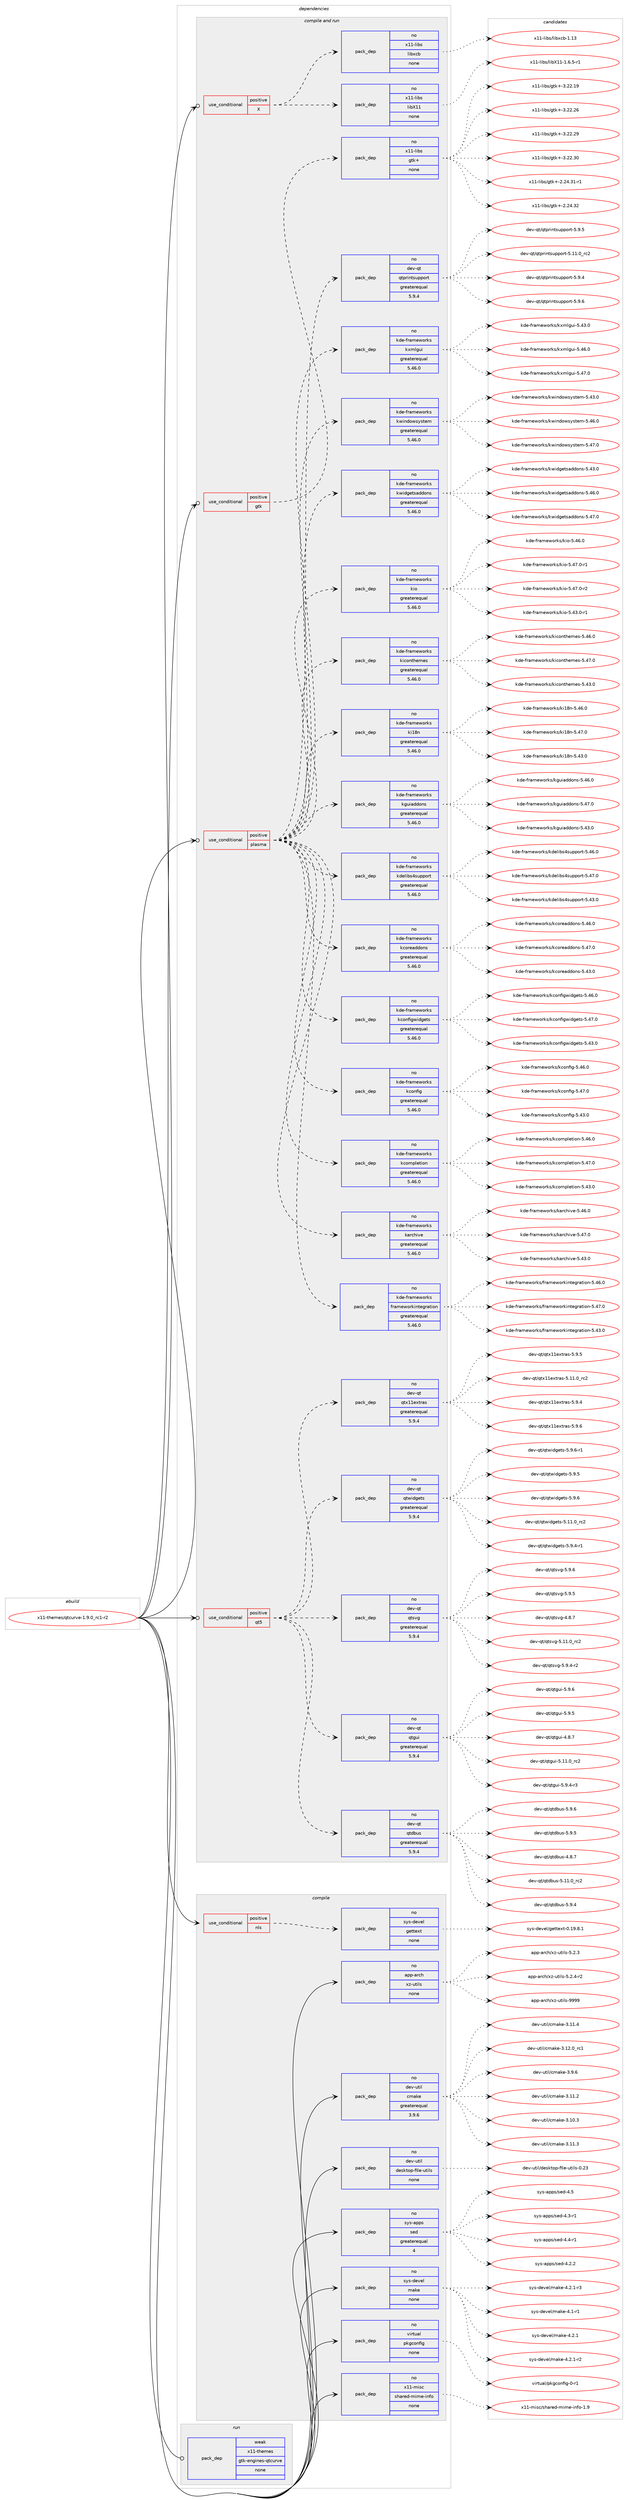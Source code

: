 digraph prolog {

# *************
# Graph options
# *************

newrank=true;
concentrate=true;
compound=true;
graph [rankdir=LR,fontname=Helvetica,fontsize=10,ranksep=1.5];#, ranksep=2.5, nodesep=0.2];
edge  [arrowhead=vee];
node  [fontname=Helvetica,fontsize=10];

# **********
# The ebuild
# **********

subgraph cluster_leftcol {
color=gray;
rank=same;
label=<<i>ebuild</i>>;
id [label="x11-themes/qtcurve-1.9.0_rc1-r2", color=red, width=4, href="../x11-themes/qtcurve-1.9.0_rc1-r2.svg"];
}

# ****************
# The dependencies
# ****************

subgraph cluster_midcol {
color=gray;
label=<<i>dependencies</i>>;
subgraph cluster_compile {
fillcolor="#eeeeee";
style=filled;
label=<<i>compile</i>>;
subgraph cond1849 {
dependency9063 [label=<<TABLE BORDER="0" CELLBORDER="1" CELLSPACING="0" CELLPADDING="4"><TR><TD ROWSPAN="3" CELLPADDING="10">use_conditional</TD></TR><TR><TD>positive</TD></TR><TR><TD>nls</TD></TR></TABLE>>, shape=none, color=red];
subgraph pack7072 {
dependency9064 [label=<<TABLE BORDER="0" CELLBORDER="1" CELLSPACING="0" CELLPADDING="4" WIDTH="220"><TR><TD ROWSPAN="6" CELLPADDING="30">pack_dep</TD></TR><TR><TD WIDTH="110">no</TD></TR><TR><TD>sys-devel</TD></TR><TR><TD>gettext</TD></TR><TR><TD>none</TD></TR><TR><TD></TD></TR></TABLE>>, shape=none, color=blue];
}
dependency9063:e -> dependency9064:w [weight=20,style="dashed",arrowhead="vee"];
}
id:e -> dependency9063:w [weight=20,style="solid",arrowhead="vee"];
subgraph pack7073 {
dependency9065 [label=<<TABLE BORDER="0" CELLBORDER="1" CELLSPACING="0" CELLPADDING="4" WIDTH="220"><TR><TD ROWSPAN="6" CELLPADDING="30">pack_dep</TD></TR><TR><TD WIDTH="110">no</TD></TR><TR><TD>app-arch</TD></TR><TR><TD>xz-utils</TD></TR><TR><TD>none</TD></TR><TR><TD></TD></TR></TABLE>>, shape=none, color=blue];
}
id:e -> dependency9065:w [weight=20,style="solid",arrowhead="vee"];
subgraph pack7074 {
dependency9066 [label=<<TABLE BORDER="0" CELLBORDER="1" CELLSPACING="0" CELLPADDING="4" WIDTH="220"><TR><TD ROWSPAN="6" CELLPADDING="30">pack_dep</TD></TR><TR><TD WIDTH="110">no</TD></TR><TR><TD>dev-util</TD></TR><TR><TD>cmake</TD></TR><TR><TD>greaterequal</TD></TR><TR><TD>3.9.6</TD></TR></TABLE>>, shape=none, color=blue];
}
id:e -> dependency9066:w [weight=20,style="solid",arrowhead="vee"];
subgraph pack7075 {
dependency9067 [label=<<TABLE BORDER="0" CELLBORDER="1" CELLSPACING="0" CELLPADDING="4" WIDTH="220"><TR><TD ROWSPAN="6" CELLPADDING="30">pack_dep</TD></TR><TR><TD WIDTH="110">no</TD></TR><TR><TD>dev-util</TD></TR><TR><TD>desktop-file-utils</TD></TR><TR><TD>none</TD></TR><TR><TD></TD></TR></TABLE>>, shape=none, color=blue];
}
id:e -> dependency9067:w [weight=20,style="solid",arrowhead="vee"];
subgraph pack7076 {
dependency9068 [label=<<TABLE BORDER="0" CELLBORDER="1" CELLSPACING="0" CELLPADDING="4" WIDTH="220"><TR><TD ROWSPAN="6" CELLPADDING="30">pack_dep</TD></TR><TR><TD WIDTH="110">no</TD></TR><TR><TD>sys-apps</TD></TR><TR><TD>sed</TD></TR><TR><TD>greaterequal</TD></TR><TR><TD>4</TD></TR></TABLE>>, shape=none, color=blue];
}
id:e -> dependency9068:w [weight=20,style="solid",arrowhead="vee"];
subgraph pack7077 {
dependency9069 [label=<<TABLE BORDER="0" CELLBORDER="1" CELLSPACING="0" CELLPADDING="4" WIDTH="220"><TR><TD ROWSPAN="6" CELLPADDING="30">pack_dep</TD></TR><TR><TD WIDTH="110">no</TD></TR><TR><TD>sys-devel</TD></TR><TR><TD>make</TD></TR><TR><TD>none</TD></TR><TR><TD></TD></TR></TABLE>>, shape=none, color=blue];
}
id:e -> dependency9069:w [weight=20,style="solid",arrowhead="vee"];
subgraph pack7078 {
dependency9070 [label=<<TABLE BORDER="0" CELLBORDER="1" CELLSPACING="0" CELLPADDING="4" WIDTH="220"><TR><TD ROWSPAN="6" CELLPADDING="30">pack_dep</TD></TR><TR><TD WIDTH="110">no</TD></TR><TR><TD>virtual</TD></TR><TR><TD>pkgconfig</TD></TR><TR><TD>none</TD></TR><TR><TD></TD></TR></TABLE>>, shape=none, color=blue];
}
id:e -> dependency9070:w [weight=20,style="solid",arrowhead="vee"];
subgraph pack7079 {
dependency9071 [label=<<TABLE BORDER="0" CELLBORDER="1" CELLSPACING="0" CELLPADDING="4" WIDTH="220"><TR><TD ROWSPAN="6" CELLPADDING="30">pack_dep</TD></TR><TR><TD WIDTH="110">no</TD></TR><TR><TD>x11-misc</TD></TR><TR><TD>shared-mime-info</TD></TR><TR><TD>none</TD></TR><TR><TD></TD></TR></TABLE>>, shape=none, color=blue];
}
id:e -> dependency9071:w [weight=20,style="solid",arrowhead="vee"];
}
subgraph cluster_compileandrun {
fillcolor="#eeeeee";
style=filled;
label=<<i>compile and run</i>>;
subgraph cond1850 {
dependency9072 [label=<<TABLE BORDER="0" CELLBORDER="1" CELLSPACING="0" CELLPADDING="4"><TR><TD ROWSPAN="3" CELLPADDING="10">use_conditional</TD></TR><TR><TD>positive</TD></TR><TR><TD>X</TD></TR></TABLE>>, shape=none, color=red];
subgraph pack7080 {
dependency9073 [label=<<TABLE BORDER="0" CELLBORDER="1" CELLSPACING="0" CELLPADDING="4" WIDTH="220"><TR><TD ROWSPAN="6" CELLPADDING="30">pack_dep</TD></TR><TR><TD WIDTH="110">no</TD></TR><TR><TD>x11-libs</TD></TR><TR><TD>libX11</TD></TR><TR><TD>none</TD></TR><TR><TD></TD></TR></TABLE>>, shape=none, color=blue];
}
dependency9072:e -> dependency9073:w [weight=20,style="dashed",arrowhead="vee"];
subgraph pack7081 {
dependency9074 [label=<<TABLE BORDER="0" CELLBORDER="1" CELLSPACING="0" CELLPADDING="4" WIDTH="220"><TR><TD ROWSPAN="6" CELLPADDING="30">pack_dep</TD></TR><TR><TD WIDTH="110">no</TD></TR><TR><TD>x11-libs</TD></TR><TR><TD>libxcb</TD></TR><TR><TD>none</TD></TR><TR><TD></TD></TR></TABLE>>, shape=none, color=blue];
}
dependency9072:e -> dependency9074:w [weight=20,style="dashed",arrowhead="vee"];
}
id:e -> dependency9072:w [weight=20,style="solid",arrowhead="odotvee"];
subgraph cond1851 {
dependency9075 [label=<<TABLE BORDER="0" CELLBORDER="1" CELLSPACING="0" CELLPADDING="4"><TR><TD ROWSPAN="3" CELLPADDING="10">use_conditional</TD></TR><TR><TD>positive</TD></TR><TR><TD>gtk</TD></TR></TABLE>>, shape=none, color=red];
subgraph pack7082 {
dependency9076 [label=<<TABLE BORDER="0" CELLBORDER="1" CELLSPACING="0" CELLPADDING="4" WIDTH="220"><TR><TD ROWSPAN="6" CELLPADDING="30">pack_dep</TD></TR><TR><TD WIDTH="110">no</TD></TR><TR><TD>x11-libs</TD></TR><TR><TD>gtk+</TD></TR><TR><TD>none</TD></TR><TR><TD></TD></TR></TABLE>>, shape=none, color=blue];
}
dependency9075:e -> dependency9076:w [weight=20,style="dashed",arrowhead="vee"];
}
id:e -> dependency9075:w [weight=20,style="solid",arrowhead="odotvee"];
subgraph cond1852 {
dependency9077 [label=<<TABLE BORDER="0" CELLBORDER="1" CELLSPACING="0" CELLPADDING="4"><TR><TD ROWSPAN="3" CELLPADDING="10">use_conditional</TD></TR><TR><TD>positive</TD></TR><TR><TD>plasma</TD></TR></TABLE>>, shape=none, color=red];
subgraph pack7083 {
dependency9078 [label=<<TABLE BORDER="0" CELLBORDER="1" CELLSPACING="0" CELLPADDING="4" WIDTH="220"><TR><TD ROWSPAN="6" CELLPADDING="30">pack_dep</TD></TR><TR><TD WIDTH="110">no</TD></TR><TR><TD>kde-frameworks</TD></TR><TR><TD>frameworkintegration</TD></TR><TR><TD>greaterequal</TD></TR><TR><TD>5.46.0</TD></TR></TABLE>>, shape=none, color=blue];
}
dependency9077:e -> dependency9078:w [weight=20,style="dashed",arrowhead="vee"];
subgraph pack7084 {
dependency9079 [label=<<TABLE BORDER="0" CELLBORDER="1" CELLSPACING="0" CELLPADDING="4" WIDTH="220"><TR><TD ROWSPAN="6" CELLPADDING="30">pack_dep</TD></TR><TR><TD WIDTH="110">no</TD></TR><TR><TD>kde-frameworks</TD></TR><TR><TD>karchive</TD></TR><TR><TD>greaterequal</TD></TR><TR><TD>5.46.0</TD></TR></TABLE>>, shape=none, color=blue];
}
dependency9077:e -> dependency9079:w [weight=20,style="dashed",arrowhead="vee"];
subgraph pack7085 {
dependency9080 [label=<<TABLE BORDER="0" CELLBORDER="1" CELLSPACING="0" CELLPADDING="4" WIDTH="220"><TR><TD ROWSPAN="6" CELLPADDING="30">pack_dep</TD></TR><TR><TD WIDTH="110">no</TD></TR><TR><TD>kde-frameworks</TD></TR><TR><TD>kcompletion</TD></TR><TR><TD>greaterequal</TD></TR><TR><TD>5.46.0</TD></TR></TABLE>>, shape=none, color=blue];
}
dependency9077:e -> dependency9080:w [weight=20,style="dashed",arrowhead="vee"];
subgraph pack7086 {
dependency9081 [label=<<TABLE BORDER="0" CELLBORDER="1" CELLSPACING="0" CELLPADDING="4" WIDTH="220"><TR><TD ROWSPAN="6" CELLPADDING="30">pack_dep</TD></TR><TR><TD WIDTH="110">no</TD></TR><TR><TD>kde-frameworks</TD></TR><TR><TD>kconfig</TD></TR><TR><TD>greaterequal</TD></TR><TR><TD>5.46.0</TD></TR></TABLE>>, shape=none, color=blue];
}
dependency9077:e -> dependency9081:w [weight=20,style="dashed",arrowhead="vee"];
subgraph pack7087 {
dependency9082 [label=<<TABLE BORDER="0" CELLBORDER="1" CELLSPACING="0" CELLPADDING="4" WIDTH="220"><TR><TD ROWSPAN="6" CELLPADDING="30">pack_dep</TD></TR><TR><TD WIDTH="110">no</TD></TR><TR><TD>kde-frameworks</TD></TR><TR><TD>kconfigwidgets</TD></TR><TR><TD>greaterequal</TD></TR><TR><TD>5.46.0</TD></TR></TABLE>>, shape=none, color=blue];
}
dependency9077:e -> dependency9082:w [weight=20,style="dashed",arrowhead="vee"];
subgraph pack7088 {
dependency9083 [label=<<TABLE BORDER="0" CELLBORDER="1" CELLSPACING="0" CELLPADDING="4" WIDTH="220"><TR><TD ROWSPAN="6" CELLPADDING="30">pack_dep</TD></TR><TR><TD WIDTH="110">no</TD></TR><TR><TD>kde-frameworks</TD></TR><TR><TD>kcoreaddons</TD></TR><TR><TD>greaterequal</TD></TR><TR><TD>5.46.0</TD></TR></TABLE>>, shape=none, color=blue];
}
dependency9077:e -> dependency9083:w [weight=20,style="dashed",arrowhead="vee"];
subgraph pack7089 {
dependency9084 [label=<<TABLE BORDER="0" CELLBORDER="1" CELLSPACING="0" CELLPADDING="4" WIDTH="220"><TR><TD ROWSPAN="6" CELLPADDING="30">pack_dep</TD></TR><TR><TD WIDTH="110">no</TD></TR><TR><TD>kde-frameworks</TD></TR><TR><TD>kdelibs4support</TD></TR><TR><TD>greaterequal</TD></TR><TR><TD>5.46.0</TD></TR></TABLE>>, shape=none, color=blue];
}
dependency9077:e -> dependency9084:w [weight=20,style="dashed",arrowhead="vee"];
subgraph pack7090 {
dependency9085 [label=<<TABLE BORDER="0" CELLBORDER="1" CELLSPACING="0" CELLPADDING="4" WIDTH="220"><TR><TD ROWSPAN="6" CELLPADDING="30">pack_dep</TD></TR><TR><TD WIDTH="110">no</TD></TR><TR><TD>kde-frameworks</TD></TR><TR><TD>kguiaddons</TD></TR><TR><TD>greaterequal</TD></TR><TR><TD>5.46.0</TD></TR></TABLE>>, shape=none, color=blue];
}
dependency9077:e -> dependency9085:w [weight=20,style="dashed",arrowhead="vee"];
subgraph pack7091 {
dependency9086 [label=<<TABLE BORDER="0" CELLBORDER="1" CELLSPACING="0" CELLPADDING="4" WIDTH="220"><TR><TD ROWSPAN="6" CELLPADDING="30">pack_dep</TD></TR><TR><TD WIDTH="110">no</TD></TR><TR><TD>kde-frameworks</TD></TR><TR><TD>ki18n</TD></TR><TR><TD>greaterequal</TD></TR><TR><TD>5.46.0</TD></TR></TABLE>>, shape=none, color=blue];
}
dependency9077:e -> dependency9086:w [weight=20,style="dashed",arrowhead="vee"];
subgraph pack7092 {
dependency9087 [label=<<TABLE BORDER="0" CELLBORDER="1" CELLSPACING="0" CELLPADDING="4" WIDTH="220"><TR><TD ROWSPAN="6" CELLPADDING="30">pack_dep</TD></TR><TR><TD WIDTH="110">no</TD></TR><TR><TD>kde-frameworks</TD></TR><TR><TD>kiconthemes</TD></TR><TR><TD>greaterequal</TD></TR><TR><TD>5.46.0</TD></TR></TABLE>>, shape=none, color=blue];
}
dependency9077:e -> dependency9087:w [weight=20,style="dashed",arrowhead="vee"];
subgraph pack7093 {
dependency9088 [label=<<TABLE BORDER="0" CELLBORDER="1" CELLSPACING="0" CELLPADDING="4" WIDTH="220"><TR><TD ROWSPAN="6" CELLPADDING="30">pack_dep</TD></TR><TR><TD WIDTH="110">no</TD></TR><TR><TD>kde-frameworks</TD></TR><TR><TD>kio</TD></TR><TR><TD>greaterequal</TD></TR><TR><TD>5.46.0</TD></TR></TABLE>>, shape=none, color=blue];
}
dependency9077:e -> dependency9088:w [weight=20,style="dashed",arrowhead="vee"];
subgraph pack7094 {
dependency9089 [label=<<TABLE BORDER="0" CELLBORDER="1" CELLSPACING="0" CELLPADDING="4" WIDTH="220"><TR><TD ROWSPAN="6" CELLPADDING="30">pack_dep</TD></TR><TR><TD WIDTH="110">no</TD></TR><TR><TD>kde-frameworks</TD></TR><TR><TD>kwidgetsaddons</TD></TR><TR><TD>greaterequal</TD></TR><TR><TD>5.46.0</TD></TR></TABLE>>, shape=none, color=blue];
}
dependency9077:e -> dependency9089:w [weight=20,style="dashed",arrowhead="vee"];
subgraph pack7095 {
dependency9090 [label=<<TABLE BORDER="0" CELLBORDER="1" CELLSPACING="0" CELLPADDING="4" WIDTH="220"><TR><TD ROWSPAN="6" CELLPADDING="30">pack_dep</TD></TR><TR><TD WIDTH="110">no</TD></TR><TR><TD>kde-frameworks</TD></TR><TR><TD>kwindowsystem</TD></TR><TR><TD>greaterequal</TD></TR><TR><TD>5.46.0</TD></TR></TABLE>>, shape=none, color=blue];
}
dependency9077:e -> dependency9090:w [weight=20,style="dashed",arrowhead="vee"];
subgraph pack7096 {
dependency9091 [label=<<TABLE BORDER="0" CELLBORDER="1" CELLSPACING="0" CELLPADDING="4" WIDTH="220"><TR><TD ROWSPAN="6" CELLPADDING="30">pack_dep</TD></TR><TR><TD WIDTH="110">no</TD></TR><TR><TD>kde-frameworks</TD></TR><TR><TD>kxmlgui</TD></TR><TR><TD>greaterequal</TD></TR><TR><TD>5.46.0</TD></TR></TABLE>>, shape=none, color=blue];
}
dependency9077:e -> dependency9091:w [weight=20,style="dashed",arrowhead="vee"];
subgraph pack7097 {
dependency9092 [label=<<TABLE BORDER="0" CELLBORDER="1" CELLSPACING="0" CELLPADDING="4" WIDTH="220"><TR><TD ROWSPAN="6" CELLPADDING="30">pack_dep</TD></TR><TR><TD WIDTH="110">no</TD></TR><TR><TD>dev-qt</TD></TR><TR><TD>qtprintsupport</TD></TR><TR><TD>greaterequal</TD></TR><TR><TD>5.9.4</TD></TR></TABLE>>, shape=none, color=blue];
}
dependency9077:e -> dependency9092:w [weight=20,style="dashed",arrowhead="vee"];
}
id:e -> dependency9077:w [weight=20,style="solid",arrowhead="odotvee"];
subgraph cond1853 {
dependency9093 [label=<<TABLE BORDER="0" CELLBORDER="1" CELLSPACING="0" CELLPADDING="4"><TR><TD ROWSPAN="3" CELLPADDING="10">use_conditional</TD></TR><TR><TD>positive</TD></TR><TR><TD>qt5</TD></TR></TABLE>>, shape=none, color=red];
subgraph pack7098 {
dependency9094 [label=<<TABLE BORDER="0" CELLBORDER="1" CELLSPACING="0" CELLPADDING="4" WIDTH="220"><TR><TD ROWSPAN="6" CELLPADDING="30">pack_dep</TD></TR><TR><TD WIDTH="110">no</TD></TR><TR><TD>dev-qt</TD></TR><TR><TD>qtdbus</TD></TR><TR><TD>greaterequal</TD></TR><TR><TD>5.9.4</TD></TR></TABLE>>, shape=none, color=blue];
}
dependency9093:e -> dependency9094:w [weight=20,style="dashed",arrowhead="vee"];
subgraph pack7099 {
dependency9095 [label=<<TABLE BORDER="0" CELLBORDER="1" CELLSPACING="0" CELLPADDING="4" WIDTH="220"><TR><TD ROWSPAN="6" CELLPADDING="30">pack_dep</TD></TR><TR><TD WIDTH="110">no</TD></TR><TR><TD>dev-qt</TD></TR><TR><TD>qtgui</TD></TR><TR><TD>greaterequal</TD></TR><TR><TD>5.9.4</TD></TR></TABLE>>, shape=none, color=blue];
}
dependency9093:e -> dependency9095:w [weight=20,style="dashed",arrowhead="vee"];
subgraph pack7100 {
dependency9096 [label=<<TABLE BORDER="0" CELLBORDER="1" CELLSPACING="0" CELLPADDING="4" WIDTH="220"><TR><TD ROWSPAN="6" CELLPADDING="30">pack_dep</TD></TR><TR><TD WIDTH="110">no</TD></TR><TR><TD>dev-qt</TD></TR><TR><TD>qtsvg</TD></TR><TR><TD>greaterequal</TD></TR><TR><TD>5.9.4</TD></TR></TABLE>>, shape=none, color=blue];
}
dependency9093:e -> dependency9096:w [weight=20,style="dashed",arrowhead="vee"];
subgraph pack7101 {
dependency9097 [label=<<TABLE BORDER="0" CELLBORDER="1" CELLSPACING="0" CELLPADDING="4" WIDTH="220"><TR><TD ROWSPAN="6" CELLPADDING="30">pack_dep</TD></TR><TR><TD WIDTH="110">no</TD></TR><TR><TD>dev-qt</TD></TR><TR><TD>qtwidgets</TD></TR><TR><TD>greaterequal</TD></TR><TR><TD>5.9.4</TD></TR></TABLE>>, shape=none, color=blue];
}
dependency9093:e -> dependency9097:w [weight=20,style="dashed",arrowhead="vee"];
subgraph pack7102 {
dependency9098 [label=<<TABLE BORDER="0" CELLBORDER="1" CELLSPACING="0" CELLPADDING="4" WIDTH="220"><TR><TD ROWSPAN="6" CELLPADDING="30">pack_dep</TD></TR><TR><TD WIDTH="110">no</TD></TR><TR><TD>dev-qt</TD></TR><TR><TD>qtx11extras</TD></TR><TR><TD>greaterequal</TD></TR><TR><TD>5.9.4</TD></TR></TABLE>>, shape=none, color=blue];
}
dependency9093:e -> dependency9098:w [weight=20,style="dashed",arrowhead="vee"];
}
id:e -> dependency9093:w [weight=20,style="solid",arrowhead="odotvee"];
}
subgraph cluster_run {
fillcolor="#eeeeee";
style=filled;
label=<<i>run</i>>;
subgraph pack7103 {
dependency9099 [label=<<TABLE BORDER="0" CELLBORDER="1" CELLSPACING="0" CELLPADDING="4" WIDTH="220"><TR><TD ROWSPAN="6" CELLPADDING="30">pack_dep</TD></TR><TR><TD WIDTH="110">weak</TD></TR><TR><TD>x11-themes</TD></TR><TR><TD>gtk-engines-qtcurve</TD></TR><TR><TD>none</TD></TR><TR><TD></TD></TR></TABLE>>, shape=none, color=blue];
}
id:e -> dependency9099:w [weight=20,style="solid",arrowhead="odot"];
}
}

# **************
# The candidates
# **************

subgraph cluster_choices {
rank=same;
color=gray;
label=<<i>candidates</i>>;

subgraph choice7072 {
color=black;
nodesep=1;
choice1151211154510010111810110847103101116116101120116454846495746564649 [label="sys-devel/gettext-0.19.8.1", color=red, width=4,href="../sys-devel/gettext-0.19.8.1.svg"];
dependency9064:e -> choice1151211154510010111810110847103101116116101120116454846495746564649:w [style=dotted,weight="100"];
}
subgraph choice7073 {
color=black;
nodesep=1;
choice971121124597114991044712012245117116105108115455346504651 [label="app-arch/xz-utils-5.2.3", color=red, width=4,href="../app-arch/xz-utils-5.2.3.svg"];
choice9711211245971149910447120122451171161051081154553465046524511450 [label="app-arch/xz-utils-5.2.4-r2", color=red, width=4,href="../app-arch/xz-utils-5.2.4-r2.svg"];
choice9711211245971149910447120122451171161051081154557575757 [label="app-arch/xz-utils-9999", color=red, width=4,href="../app-arch/xz-utils-9999.svg"];
dependency9065:e -> choice971121124597114991044712012245117116105108115455346504651:w [style=dotted,weight="100"];
dependency9065:e -> choice9711211245971149910447120122451171161051081154553465046524511450:w [style=dotted,weight="100"];
dependency9065:e -> choice9711211245971149910447120122451171161051081154557575757:w [style=dotted,weight="100"];
}
subgraph choice7074 {
color=black;
nodesep=1;
choice1001011184511711610510847991099710710145514649494650 [label="dev-util/cmake-3.11.2", color=red, width=4,href="../dev-util/cmake-3.11.2.svg"];
choice1001011184511711610510847991099710710145514649484651 [label="dev-util/cmake-3.10.3", color=red, width=4,href="../dev-util/cmake-3.10.3.svg"];
choice1001011184511711610510847991099710710145514649494651 [label="dev-util/cmake-3.11.3", color=red, width=4,href="../dev-util/cmake-3.11.3.svg"];
choice1001011184511711610510847991099710710145514649494652 [label="dev-util/cmake-3.11.4", color=red, width=4,href="../dev-util/cmake-3.11.4.svg"];
choice1001011184511711610510847991099710710145514649504648951149949 [label="dev-util/cmake-3.12.0_rc1", color=red, width=4,href="../dev-util/cmake-3.12.0_rc1.svg"];
choice10010111845117116105108479910997107101455146574654 [label="dev-util/cmake-3.9.6", color=red, width=4,href="../dev-util/cmake-3.9.6.svg"];
dependency9066:e -> choice1001011184511711610510847991099710710145514649494650:w [style=dotted,weight="100"];
dependency9066:e -> choice1001011184511711610510847991099710710145514649484651:w [style=dotted,weight="100"];
dependency9066:e -> choice1001011184511711610510847991099710710145514649494651:w [style=dotted,weight="100"];
dependency9066:e -> choice1001011184511711610510847991099710710145514649494652:w [style=dotted,weight="100"];
dependency9066:e -> choice1001011184511711610510847991099710710145514649504648951149949:w [style=dotted,weight="100"];
dependency9066:e -> choice10010111845117116105108479910997107101455146574654:w [style=dotted,weight="100"];
}
subgraph choice7075 {
color=black;
nodesep=1;
choice100101118451171161051084710010111510711611111245102105108101451171161051081154548465051 [label="dev-util/desktop-file-utils-0.23", color=red, width=4,href="../dev-util/desktop-file-utils-0.23.svg"];
dependency9067:e -> choice100101118451171161051084710010111510711611111245102105108101451171161051081154548465051:w [style=dotted,weight="100"];
}
subgraph choice7076 {
color=black;
nodesep=1;
choice115121115459711211211547115101100455246514511449 [label="sys-apps/sed-4.3-r1", color=red, width=4,href="../sys-apps/sed-4.3-r1.svg"];
choice115121115459711211211547115101100455246524511449 [label="sys-apps/sed-4.4-r1", color=red, width=4,href="../sys-apps/sed-4.4-r1.svg"];
choice115121115459711211211547115101100455246504650 [label="sys-apps/sed-4.2.2", color=red, width=4,href="../sys-apps/sed-4.2.2.svg"];
choice11512111545971121121154711510110045524653 [label="sys-apps/sed-4.5", color=red, width=4,href="../sys-apps/sed-4.5.svg"];
dependency9068:e -> choice115121115459711211211547115101100455246514511449:w [style=dotted,weight="100"];
dependency9068:e -> choice115121115459711211211547115101100455246524511449:w [style=dotted,weight="100"];
dependency9068:e -> choice115121115459711211211547115101100455246504650:w [style=dotted,weight="100"];
dependency9068:e -> choice11512111545971121121154711510110045524653:w [style=dotted,weight="100"];
}
subgraph choice7077 {
color=black;
nodesep=1;
choice115121115451001011181011084710997107101455246494511449 [label="sys-devel/make-4.1-r1", color=red, width=4,href="../sys-devel/make-4.1-r1.svg"];
choice115121115451001011181011084710997107101455246504649 [label="sys-devel/make-4.2.1", color=red, width=4,href="../sys-devel/make-4.2.1.svg"];
choice1151211154510010111810110847109971071014552465046494511450 [label="sys-devel/make-4.2.1-r2", color=red, width=4,href="../sys-devel/make-4.2.1-r2.svg"];
choice1151211154510010111810110847109971071014552465046494511451 [label="sys-devel/make-4.2.1-r3", color=red, width=4,href="../sys-devel/make-4.2.1-r3.svg"];
dependency9069:e -> choice115121115451001011181011084710997107101455246494511449:w [style=dotted,weight="100"];
dependency9069:e -> choice115121115451001011181011084710997107101455246504649:w [style=dotted,weight="100"];
dependency9069:e -> choice1151211154510010111810110847109971071014552465046494511450:w [style=dotted,weight="100"];
dependency9069:e -> choice1151211154510010111810110847109971071014552465046494511451:w [style=dotted,weight="100"];
}
subgraph choice7078 {
color=black;
nodesep=1;
choice11810511411611797108471121071039911111010210510345484511449 [label="virtual/pkgconfig-0-r1", color=red, width=4,href="../virtual/pkgconfig-0-r1.svg"];
dependency9070:e -> choice11810511411611797108471121071039911111010210510345484511449:w [style=dotted,weight="100"];
}
subgraph choice7079 {
color=black;
nodesep=1;
choice120494945109105115994711510497114101100451091051091014510511010211145494657 [label="x11-misc/shared-mime-info-1.9", color=red, width=4,href="../x11-misc/shared-mime-info-1.9.svg"];
dependency9071:e -> choice120494945109105115994711510497114101100451091051091014510511010211145494657:w [style=dotted,weight="100"];
}
subgraph choice7080 {
color=black;
nodesep=1;
choice1204949451081059811547108105988849494549465446534511449 [label="x11-libs/libX11-1.6.5-r1", color=red, width=4,href="../x11-libs/libX11-1.6.5-r1.svg"];
dependency9073:e -> choice1204949451081059811547108105988849494549465446534511449:w [style=dotted,weight="100"];
}
subgraph choice7081 {
color=black;
nodesep=1;
choice12049494510810598115471081059812099984549464951 [label="x11-libs/libxcb-1.13", color=red, width=4,href="../x11-libs/libxcb-1.13.svg"];
dependency9074:e -> choice12049494510810598115471081059812099984549464951:w [style=dotted,weight="100"];
}
subgraph choice7082 {
color=black;
nodesep=1;
choice12049494510810598115471031161074345504650524651494511449 [label="x11-libs/gtk+-2.24.31-r1", color=red, width=4,href="../x11-libs/gtk+-2.24.31-r1.svg"];
choice1204949451081059811547103116107434550465052465150 [label="x11-libs/gtk+-2.24.32", color=red, width=4,href="../x11-libs/gtk+-2.24.32.svg"];
choice1204949451081059811547103116107434551465050464957 [label="x11-libs/gtk+-3.22.19", color=red, width=4,href="../x11-libs/gtk+-3.22.19.svg"];
choice1204949451081059811547103116107434551465050465054 [label="x11-libs/gtk+-3.22.26", color=red, width=4,href="../x11-libs/gtk+-3.22.26.svg"];
choice1204949451081059811547103116107434551465050465057 [label="x11-libs/gtk+-3.22.29", color=red, width=4,href="../x11-libs/gtk+-3.22.29.svg"];
choice1204949451081059811547103116107434551465050465148 [label="x11-libs/gtk+-3.22.30", color=red, width=4,href="../x11-libs/gtk+-3.22.30.svg"];
dependency9076:e -> choice12049494510810598115471031161074345504650524651494511449:w [style=dotted,weight="100"];
dependency9076:e -> choice1204949451081059811547103116107434550465052465150:w [style=dotted,weight="100"];
dependency9076:e -> choice1204949451081059811547103116107434551465050464957:w [style=dotted,weight="100"];
dependency9076:e -> choice1204949451081059811547103116107434551465050465054:w [style=dotted,weight="100"];
dependency9076:e -> choice1204949451081059811547103116107434551465050465057:w [style=dotted,weight="100"];
dependency9076:e -> choice1204949451081059811547103116107434551465050465148:w [style=dotted,weight="100"];
}
subgraph choice7083 {
color=black;
nodesep=1;
choice107100101451021149710910111911111410711547102114971091011191111141071051101161011031149711610511111045534652514648 [label="kde-frameworks/frameworkintegration-5.43.0", color=red, width=4,href="../kde-frameworks/frameworkintegration-5.43.0.svg"];
choice107100101451021149710910111911111410711547102114971091011191111141071051101161011031149711610511111045534652544648 [label="kde-frameworks/frameworkintegration-5.46.0", color=red, width=4,href="../kde-frameworks/frameworkintegration-5.46.0.svg"];
choice107100101451021149710910111911111410711547102114971091011191111141071051101161011031149711610511111045534652554648 [label="kde-frameworks/frameworkintegration-5.47.0", color=red, width=4,href="../kde-frameworks/frameworkintegration-5.47.0.svg"];
dependency9078:e -> choice107100101451021149710910111911111410711547102114971091011191111141071051101161011031149711610511111045534652514648:w [style=dotted,weight="100"];
dependency9078:e -> choice107100101451021149710910111911111410711547102114971091011191111141071051101161011031149711610511111045534652544648:w [style=dotted,weight="100"];
dependency9078:e -> choice107100101451021149710910111911111410711547102114971091011191111141071051101161011031149711610511111045534652554648:w [style=dotted,weight="100"];
}
subgraph choice7084 {
color=black;
nodesep=1;
choice107100101451021149710910111911111410711547107971149910410511810145534652514648 [label="kde-frameworks/karchive-5.43.0", color=red, width=4,href="../kde-frameworks/karchive-5.43.0.svg"];
choice107100101451021149710910111911111410711547107971149910410511810145534652544648 [label="kde-frameworks/karchive-5.46.0", color=red, width=4,href="../kde-frameworks/karchive-5.46.0.svg"];
choice107100101451021149710910111911111410711547107971149910410511810145534652554648 [label="kde-frameworks/karchive-5.47.0", color=red, width=4,href="../kde-frameworks/karchive-5.47.0.svg"];
dependency9079:e -> choice107100101451021149710910111911111410711547107971149910410511810145534652514648:w [style=dotted,weight="100"];
dependency9079:e -> choice107100101451021149710910111911111410711547107971149910410511810145534652544648:w [style=dotted,weight="100"];
dependency9079:e -> choice107100101451021149710910111911111410711547107971149910410511810145534652554648:w [style=dotted,weight="100"];
}
subgraph choice7085 {
color=black;
nodesep=1;
choice1071001014510211497109101119111114107115471079911110911210810111610511111045534652514648 [label="kde-frameworks/kcompletion-5.43.0", color=red, width=4,href="../kde-frameworks/kcompletion-5.43.0.svg"];
choice1071001014510211497109101119111114107115471079911110911210810111610511111045534652544648 [label="kde-frameworks/kcompletion-5.46.0", color=red, width=4,href="../kde-frameworks/kcompletion-5.46.0.svg"];
choice1071001014510211497109101119111114107115471079911110911210810111610511111045534652554648 [label="kde-frameworks/kcompletion-5.47.0", color=red, width=4,href="../kde-frameworks/kcompletion-5.47.0.svg"];
dependency9080:e -> choice1071001014510211497109101119111114107115471079911110911210810111610511111045534652514648:w [style=dotted,weight="100"];
dependency9080:e -> choice1071001014510211497109101119111114107115471079911110911210810111610511111045534652544648:w [style=dotted,weight="100"];
dependency9080:e -> choice1071001014510211497109101119111114107115471079911110911210810111610511111045534652554648:w [style=dotted,weight="100"];
}
subgraph choice7086 {
color=black;
nodesep=1;
choice1071001014510211497109101119111114107115471079911111010210510345534652514648 [label="kde-frameworks/kconfig-5.43.0", color=red, width=4,href="../kde-frameworks/kconfig-5.43.0.svg"];
choice1071001014510211497109101119111114107115471079911111010210510345534652544648 [label="kde-frameworks/kconfig-5.46.0", color=red, width=4,href="../kde-frameworks/kconfig-5.46.0.svg"];
choice1071001014510211497109101119111114107115471079911111010210510345534652554648 [label="kde-frameworks/kconfig-5.47.0", color=red, width=4,href="../kde-frameworks/kconfig-5.47.0.svg"];
dependency9081:e -> choice1071001014510211497109101119111114107115471079911111010210510345534652514648:w [style=dotted,weight="100"];
dependency9081:e -> choice1071001014510211497109101119111114107115471079911111010210510345534652544648:w [style=dotted,weight="100"];
dependency9081:e -> choice1071001014510211497109101119111114107115471079911111010210510345534652554648:w [style=dotted,weight="100"];
}
subgraph choice7087 {
color=black;
nodesep=1;
choice1071001014510211497109101119111114107115471079911111010210510311910510010310111611545534652514648 [label="kde-frameworks/kconfigwidgets-5.43.0", color=red, width=4,href="../kde-frameworks/kconfigwidgets-5.43.0.svg"];
choice1071001014510211497109101119111114107115471079911111010210510311910510010310111611545534652544648 [label="kde-frameworks/kconfigwidgets-5.46.0", color=red, width=4,href="../kde-frameworks/kconfigwidgets-5.46.0.svg"];
choice1071001014510211497109101119111114107115471079911111010210510311910510010310111611545534652554648 [label="kde-frameworks/kconfigwidgets-5.47.0", color=red, width=4,href="../kde-frameworks/kconfigwidgets-5.47.0.svg"];
dependency9082:e -> choice1071001014510211497109101119111114107115471079911111010210510311910510010310111611545534652514648:w [style=dotted,weight="100"];
dependency9082:e -> choice1071001014510211497109101119111114107115471079911111010210510311910510010310111611545534652544648:w [style=dotted,weight="100"];
dependency9082:e -> choice1071001014510211497109101119111114107115471079911111010210510311910510010310111611545534652554648:w [style=dotted,weight="100"];
}
subgraph choice7088 {
color=black;
nodesep=1;
choice107100101451021149710910111911111410711547107991111141019710010011111011545534652514648 [label="kde-frameworks/kcoreaddons-5.43.0", color=red, width=4,href="../kde-frameworks/kcoreaddons-5.43.0.svg"];
choice107100101451021149710910111911111410711547107991111141019710010011111011545534652544648 [label="kde-frameworks/kcoreaddons-5.46.0", color=red, width=4,href="../kde-frameworks/kcoreaddons-5.46.0.svg"];
choice107100101451021149710910111911111410711547107991111141019710010011111011545534652554648 [label="kde-frameworks/kcoreaddons-5.47.0", color=red, width=4,href="../kde-frameworks/kcoreaddons-5.47.0.svg"];
dependency9083:e -> choice107100101451021149710910111911111410711547107991111141019710010011111011545534652514648:w [style=dotted,weight="100"];
dependency9083:e -> choice107100101451021149710910111911111410711547107991111141019710010011111011545534652544648:w [style=dotted,weight="100"];
dependency9083:e -> choice107100101451021149710910111911111410711547107991111141019710010011111011545534652554648:w [style=dotted,weight="100"];
}
subgraph choice7089 {
color=black;
nodesep=1;
choice107100101451021149710910111911111410711547107100101108105981155211511711211211111411645534652514648 [label="kde-frameworks/kdelibs4support-5.43.0", color=red, width=4,href="../kde-frameworks/kdelibs4support-5.43.0.svg"];
choice107100101451021149710910111911111410711547107100101108105981155211511711211211111411645534652544648 [label="kde-frameworks/kdelibs4support-5.46.0", color=red, width=4,href="../kde-frameworks/kdelibs4support-5.46.0.svg"];
choice107100101451021149710910111911111410711547107100101108105981155211511711211211111411645534652554648 [label="kde-frameworks/kdelibs4support-5.47.0", color=red, width=4,href="../kde-frameworks/kdelibs4support-5.47.0.svg"];
dependency9084:e -> choice107100101451021149710910111911111410711547107100101108105981155211511711211211111411645534652514648:w [style=dotted,weight="100"];
dependency9084:e -> choice107100101451021149710910111911111410711547107100101108105981155211511711211211111411645534652544648:w [style=dotted,weight="100"];
dependency9084:e -> choice107100101451021149710910111911111410711547107100101108105981155211511711211211111411645534652554648:w [style=dotted,weight="100"];
}
subgraph choice7090 {
color=black;
nodesep=1;
choice1071001014510211497109101119111114107115471071031171059710010011111011545534652514648 [label="kde-frameworks/kguiaddons-5.43.0", color=red, width=4,href="../kde-frameworks/kguiaddons-5.43.0.svg"];
choice1071001014510211497109101119111114107115471071031171059710010011111011545534652544648 [label="kde-frameworks/kguiaddons-5.46.0", color=red, width=4,href="../kde-frameworks/kguiaddons-5.46.0.svg"];
choice1071001014510211497109101119111114107115471071031171059710010011111011545534652554648 [label="kde-frameworks/kguiaddons-5.47.0", color=red, width=4,href="../kde-frameworks/kguiaddons-5.47.0.svg"];
dependency9085:e -> choice1071001014510211497109101119111114107115471071031171059710010011111011545534652514648:w [style=dotted,weight="100"];
dependency9085:e -> choice1071001014510211497109101119111114107115471071031171059710010011111011545534652544648:w [style=dotted,weight="100"];
dependency9085:e -> choice1071001014510211497109101119111114107115471071031171059710010011111011545534652554648:w [style=dotted,weight="100"];
}
subgraph choice7091 {
color=black;
nodesep=1;
choice107100101451021149710910111911111410711547107105495611045534652514648 [label="kde-frameworks/ki18n-5.43.0", color=red, width=4,href="../kde-frameworks/ki18n-5.43.0.svg"];
choice107100101451021149710910111911111410711547107105495611045534652544648 [label="kde-frameworks/ki18n-5.46.0", color=red, width=4,href="../kde-frameworks/ki18n-5.46.0.svg"];
choice107100101451021149710910111911111410711547107105495611045534652554648 [label="kde-frameworks/ki18n-5.47.0", color=red, width=4,href="../kde-frameworks/ki18n-5.47.0.svg"];
dependency9086:e -> choice107100101451021149710910111911111410711547107105495611045534652514648:w [style=dotted,weight="100"];
dependency9086:e -> choice107100101451021149710910111911111410711547107105495611045534652544648:w [style=dotted,weight="100"];
dependency9086:e -> choice107100101451021149710910111911111410711547107105495611045534652554648:w [style=dotted,weight="100"];
}
subgraph choice7092 {
color=black;
nodesep=1;
choice1071001014510211497109101119111114107115471071059911111011610410110910111545534652514648 [label="kde-frameworks/kiconthemes-5.43.0", color=red, width=4,href="../kde-frameworks/kiconthemes-5.43.0.svg"];
choice1071001014510211497109101119111114107115471071059911111011610410110910111545534652544648 [label="kde-frameworks/kiconthemes-5.46.0", color=red, width=4,href="../kde-frameworks/kiconthemes-5.46.0.svg"];
choice1071001014510211497109101119111114107115471071059911111011610410110910111545534652554648 [label="kde-frameworks/kiconthemes-5.47.0", color=red, width=4,href="../kde-frameworks/kiconthemes-5.47.0.svg"];
dependency9087:e -> choice1071001014510211497109101119111114107115471071059911111011610410110910111545534652514648:w [style=dotted,weight="100"];
dependency9087:e -> choice1071001014510211497109101119111114107115471071059911111011610410110910111545534652544648:w [style=dotted,weight="100"];
dependency9087:e -> choice1071001014510211497109101119111114107115471071059911111011610410110910111545534652554648:w [style=dotted,weight="100"];
}
subgraph choice7093 {
color=black;
nodesep=1;
choice107100101451021149710910111911111410711547107105111455346525146484511449 [label="kde-frameworks/kio-5.43.0-r1", color=red, width=4,href="../kde-frameworks/kio-5.43.0-r1.svg"];
choice10710010145102114971091011191111141071154710710511145534652544648 [label="kde-frameworks/kio-5.46.0", color=red, width=4,href="../kde-frameworks/kio-5.46.0.svg"];
choice107100101451021149710910111911111410711547107105111455346525546484511449 [label="kde-frameworks/kio-5.47.0-r1", color=red, width=4,href="../kde-frameworks/kio-5.47.0-r1.svg"];
choice107100101451021149710910111911111410711547107105111455346525546484511450 [label="kde-frameworks/kio-5.47.0-r2", color=red, width=4,href="../kde-frameworks/kio-5.47.0-r2.svg"];
dependency9088:e -> choice107100101451021149710910111911111410711547107105111455346525146484511449:w [style=dotted,weight="100"];
dependency9088:e -> choice10710010145102114971091011191111141071154710710511145534652544648:w [style=dotted,weight="100"];
dependency9088:e -> choice107100101451021149710910111911111410711547107105111455346525546484511449:w [style=dotted,weight="100"];
dependency9088:e -> choice107100101451021149710910111911111410711547107105111455346525546484511450:w [style=dotted,weight="100"];
}
subgraph choice7094 {
color=black;
nodesep=1;
choice1071001014510211497109101119111114107115471071191051001031011161159710010011111011545534652514648 [label="kde-frameworks/kwidgetsaddons-5.43.0", color=red, width=4,href="../kde-frameworks/kwidgetsaddons-5.43.0.svg"];
choice1071001014510211497109101119111114107115471071191051001031011161159710010011111011545534652544648 [label="kde-frameworks/kwidgetsaddons-5.46.0", color=red, width=4,href="../kde-frameworks/kwidgetsaddons-5.46.0.svg"];
choice1071001014510211497109101119111114107115471071191051001031011161159710010011111011545534652554648 [label="kde-frameworks/kwidgetsaddons-5.47.0", color=red, width=4,href="../kde-frameworks/kwidgetsaddons-5.47.0.svg"];
dependency9089:e -> choice1071001014510211497109101119111114107115471071191051001031011161159710010011111011545534652514648:w [style=dotted,weight="100"];
dependency9089:e -> choice1071001014510211497109101119111114107115471071191051001031011161159710010011111011545534652544648:w [style=dotted,weight="100"];
dependency9089:e -> choice1071001014510211497109101119111114107115471071191051001031011161159710010011111011545534652554648:w [style=dotted,weight="100"];
}
subgraph choice7095 {
color=black;
nodesep=1;
choice10710010145102114971091011191111141071154710711910511010011111911512111511610110945534652514648 [label="kde-frameworks/kwindowsystem-5.43.0", color=red, width=4,href="../kde-frameworks/kwindowsystem-5.43.0.svg"];
choice10710010145102114971091011191111141071154710711910511010011111911512111511610110945534652544648 [label="kde-frameworks/kwindowsystem-5.46.0", color=red, width=4,href="../kde-frameworks/kwindowsystem-5.46.0.svg"];
choice10710010145102114971091011191111141071154710711910511010011111911512111511610110945534652554648 [label="kde-frameworks/kwindowsystem-5.47.0", color=red, width=4,href="../kde-frameworks/kwindowsystem-5.47.0.svg"];
dependency9090:e -> choice10710010145102114971091011191111141071154710711910511010011111911512111511610110945534652514648:w [style=dotted,weight="100"];
dependency9090:e -> choice10710010145102114971091011191111141071154710711910511010011111911512111511610110945534652544648:w [style=dotted,weight="100"];
dependency9090:e -> choice10710010145102114971091011191111141071154710711910511010011111911512111511610110945534652554648:w [style=dotted,weight="100"];
}
subgraph choice7096 {
color=black;
nodesep=1;
choice10710010145102114971091011191111141071154710712010910810311710545534652514648 [label="kde-frameworks/kxmlgui-5.43.0", color=red, width=4,href="../kde-frameworks/kxmlgui-5.43.0.svg"];
choice10710010145102114971091011191111141071154710712010910810311710545534652544648 [label="kde-frameworks/kxmlgui-5.46.0", color=red, width=4,href="../kde-frameworks/kxmlgui-5.46.0.svg"];
choice10710010145102114971091011191111141071154710712010910810311710545534652554648 [label="kde-frameworks/kxmlgui-5.47.0", color=red, width=4,href="../kde-frameworks/kxmlgui-5.47.0.svg"];
dependency9091:e -> choice10710010145102114971091011191111141071154710712010910810311710545534652514648:w [style=dotted,weight="100"];
dependency9091:e -> choice10710010145102114971091011191111141071154710712010910810311710545534652544648:w [style=dotted,weight="100"];
dependency9091:e -> choice10710010145102114971091011191111141071154710712010910810311710545534652554648:w [style=dotted,weight="100"];
}
subgraph choice7097 {
color=black;
nodesep=1;
choice1001011184511311647113116112114105110116115117112112111114116455346574653 [label="dev-qt/qtprintsupport-5.9.5", color=red, width=4,href="../dev-qt/qtprintsupport-5.9.5.svg"];
choice100101118451131164711311611211410511011611511711211211111411645534649494648951149950 [label="dev-qt/qtprintsupport-5.11.0_rc2", color=red, width=4,href="../dev-qt/qtprintsupport-5.11.0_rc2.svg"];
choice1001011184511311647113116112114105110116115117112112111114116455346574652 [label="dev-qt/qtprintsupport-5.9.4", color=red, width=4,href="../dev-qt/qtprintsupport-5.9.4.svg"];
choice1001011184511311647113116112114105110116115117112112111114116455346574654 [label="dev-qt/qtprintsupport-5.9.6", color=red, width=4,href="../dev-qt/qtprintsupport-5.9.6.svg"];
dependency9092:e -> choice1001011184511311647113116112114105110116115117112112111114116455346574653:w [style=dotted,weight="100"];
dependency9092:e -> choice100101118451131164711311611211410511011611511711211211111411645534649494648951149950:w [style=dotted,weight="100"];
dependency9092:e -> choice1001011184511311647113116112114105110116115117112112111114116455346574652:w [style=dotted,weight="100"];
dependency9092:e -> choice1001011184511311647113116112114105110116115117112112111114116455346574654:w [style=dotted,weight="100"];
}
subgraph choice7098 {
color=black;
nodesep=1;
choice100101118451131164711311610098117115455346574653 [label="dev-qt/qtdbus-5.9.5", color=red, width=4,href="../dev-qt/qtdbus-5.9.5.svg"];
choice100101118451131164711311610098117115455246564655 [label="dev-qt/qtdbus-4.8.7", color=red, width=4,href="../dev-qt/qtdbus-4.8.7.svg"];
choice10010111845113116471131161009811711545534649494648951149950 [label="dev-qt/qtdbus-5.11.0_rc2", color=red, width=4,href="../dev-qt/qtdbus-5.11.0_rc2.svg"];
choice100101118451131164711311610098117115455346574652 [label="dev-qt/qtdbus-5.9.4", color=red, width=4,href="../dev-qt/qtdbus-5.9.4.svg"];
choice100101118451131164711311610098117115455346574654 [label="dev-qt/qtdbus-5.9.6", color=red, width=4,href="../dev-qt/qtdbus-5.9.6.svg"];
dependency9094:e -> choice100101118451131164711311610098117115455346574653:w [style=dotted,weight="100"];
dependency9094:e -> choice100101118451131164711311610098117115455246564655:w [style=dotted,weight="100"];
dependency9094:e -> choice10010111845113116471131161009811711545534649494648951149950:w [style=dotted,weight="100"];
dependency9094:e -> choice100101118451131164711311610098117115455346574652:w [style=dotted,weight="100"];
dependency9094:e -> choice100101118451131164711311610098117115455346574654:w [style=dotted,weight="100"];
}
subgraph choice7099 {
color=black;
nodesep=1;
choice1001011184511311647113116103117105455346574653 [label="dev-qt/qtgui-5.9.5", color=red, width=4,href="../dev-qt/qtgui-5.9.5.svg"];
choice1001011184511311647113116103117105455246564655 [label="dev-qt/qtgui-4.8.7", color=red, width=4,href="../dev-qt/qtgui-4.8.7.svg"];
choice100101118451131164711311610311710545534649494648951149950 [label="dev-qt/qtgui-5.11.0_rc2", color=red, width=4,href="../dev-qt/qtgui-5.11.0_rc2.svg"];
choice10010111845113116471131161031171054553465746524511451 [label="dev-qt/qtgui-5.9.4-r3", color=red, width=4,href="../dev-qt/qtgui-5.9.4-r3.svg"];
choice1001011184511311647113116103117105455346574654 [label="dev-qt/qtgui-5.9.6", color=red, width=4,href="../dev-qt/qtgui-5.9.6.svg"];
dependency9095:e -> choice1001011184511311647113116103117105455346574653:w [style=dotted,weight="100"];
dependency9095:e -> choice1001011184511311647113116103117105455246564655:w [style=dotted,weight="100"];
dependency9095:e -> choice100101118451131164711311610311710545534649494648951149950:w [style=dotted,weight="100"];
dependency9095:e -> choice10010111845113116471131161031171054553465746524511451:w [style=dotted,weight="100"];
dependency9095:e -> choice1001011184511311647113116103117105455346574654:w [style=dotted,weight="100"];
}
subgraph choice7100 {
color=black;
nodesep=1;
choice1001011184511311647113116115118103455346574653 [label="dev-qt/qtsvg-5.9.5", color=red, width=4,href="../dev-qt/qtsvg-5.9.5.svg"];
choice1001011184511311647113116115118103455246564655 [label="dev-qt/qtsvg-4.8.7", color=red, width=4,href="../dev-qt/qtsvg-4.8.7.svg"];
choice100101118451131164711311611511810345534649494648951149950 [label="dev-qt/qtsvg-5.11.0_rc2", color=red, width=4,href="../dev-qt/qtsvg-5.11.0_rc2.svg"];
choice10010111845113116471131161151181034553465746524511450 [label="dev-qt/qtsvg-5.9.4-r2", color=red, width=4,href="../dev-qt/qtsvg-5.9.4-r2.svg"];
choice1001011184511311647113116115118103455346574654 [label="dev-qt/qtsvg-5.9.6", color=red, width=4,href="../dev-qt/qtsvg-5.9.6.svg"];
dependency9096:e -> choice1001011184511311647113116115118103455346574653:w [style=dotted,weight="100"];
dependency9096:e -> choice1001011184511311647113116115118103455246564655:w [style=dotted,weight="100"];
dependency9096:e -> choice100101118451131164711311611511810345534649494648951149950:w [style=dotted,weight="100"];
dependency9096:e -> choice10010111845113116471131161151181034553465746524511450:w [style=dotted,weight="100"];
dependency9096:e -> choice1001011184511311647113116115118103455346574654:w [style=dotted,weight="100"];
}
subgraph choice7101 {
color=black;
nodesep=1;
choice1001011184511311647113116119105100103101116115455346574653 [label="dev-qt/qtwidgets-5.9.5", color=red, width=4,href="../dev-qt/qtwidgets-5.9.5.svg"];
choice1001011184511311647113116119105100103101116115455346574654 [label="dev-qt/qtwidgets-5.9.6", color=red, width=4,href="../dev-qt/qtwidgets-5.9.6.svg"];
choice100101118451131164711311611910510010310111611545534649494648951149950 [label="dev-qt/qtwidgets-5.11.0_rc2", color=red, width=4,href="../dev-qt/qtwidgets-5.11.0_rc2.svg"];
choice10010111845113116471131161191051001031011161154553465746524511449 [label="dev-qt/qtwidgets-5.9.4-r1", color=red, width=4,href="../dev-qt/qtwidgets-5.9.4-r1.svg"];
choice10010111845113116471131161191051001031011161154553465746544511449 [label="dev-qt/qtwidgets-5.9.6-r1", color=red, width=4,href="../dev-qt/qtwidgets-5.9.6-r1.svg"];
dependency9097:e -> choice1001011184511311647113116119105100103101116115455346574653:w [style=dotted,weight="100"];
dependency9097:e -> choice1001011184511311647113116119105100103101116115455346574654:w [style=dotted,weight="100"];
dependency9097:e -> choice100101118451131164711311611910510010310111611545534649494648951149950:w [style=dotted,weight="100"];
dependency9097:e -> choice10010111845113116471131161191051001031011161154553465746524511449:w [style=dotted,weight="100"];
dependency9097:e -> choice10010111845113116471131161191051001031011161154553465746544511449:w [style=dotted,weight="100"];
}
subgraph choice7102 {
color=black;
nodesep=1;
choice1001011184511311647113116120494910112011611497115455346574653 [label="dev-qt/qtx11extras-5.9.5", color=red, width=4,href="../dev-qt/qtx11extras-5.9.5.svg"];
choice100101118451131164711311612049491011201161149711545534649494648951149950 [label="dev-qt/qtx11extras-5.11.0_rc2", color=red, width=4,href="../dev-qt/qtx11extras-5.11.0_rc2.svg"];
choice1001011184511311647113116120494910112011611497115455346574652 [label="dev-qt/qtx11extras-5.9.4", color=red, width=4,href="../dev-qt/qtx11extras-5.9.4.svg"];
choice1001011184511311647113116120494910112011611497115455346574654 [label="dev-qt/qtx11extras-5.9.6", color=red, width=4,href="../dev-qt/qtx11extras-5.9.6.svg"];
dependency9098:e -> choice1001011184511311647113116120494910112011611497115455346574653:w [style=dotted,weight="100"];
dependency9098:e -> choice100101118451131164711311612049491011201161149711545534649494648951149950:w [style=dotted,weight="100"];
dependency9098:e -> choice1001011184511311647113116120494910112011611497115455346574652:w [style=dotted,weight="100"];
dependency9098:e -> choice1001011184511311647113116120494910112011611497115455346574654:w [style=dotted,weight="100"];
}
subgraph choice7103 {
color=black;
nodesep=1;
}
}

}
